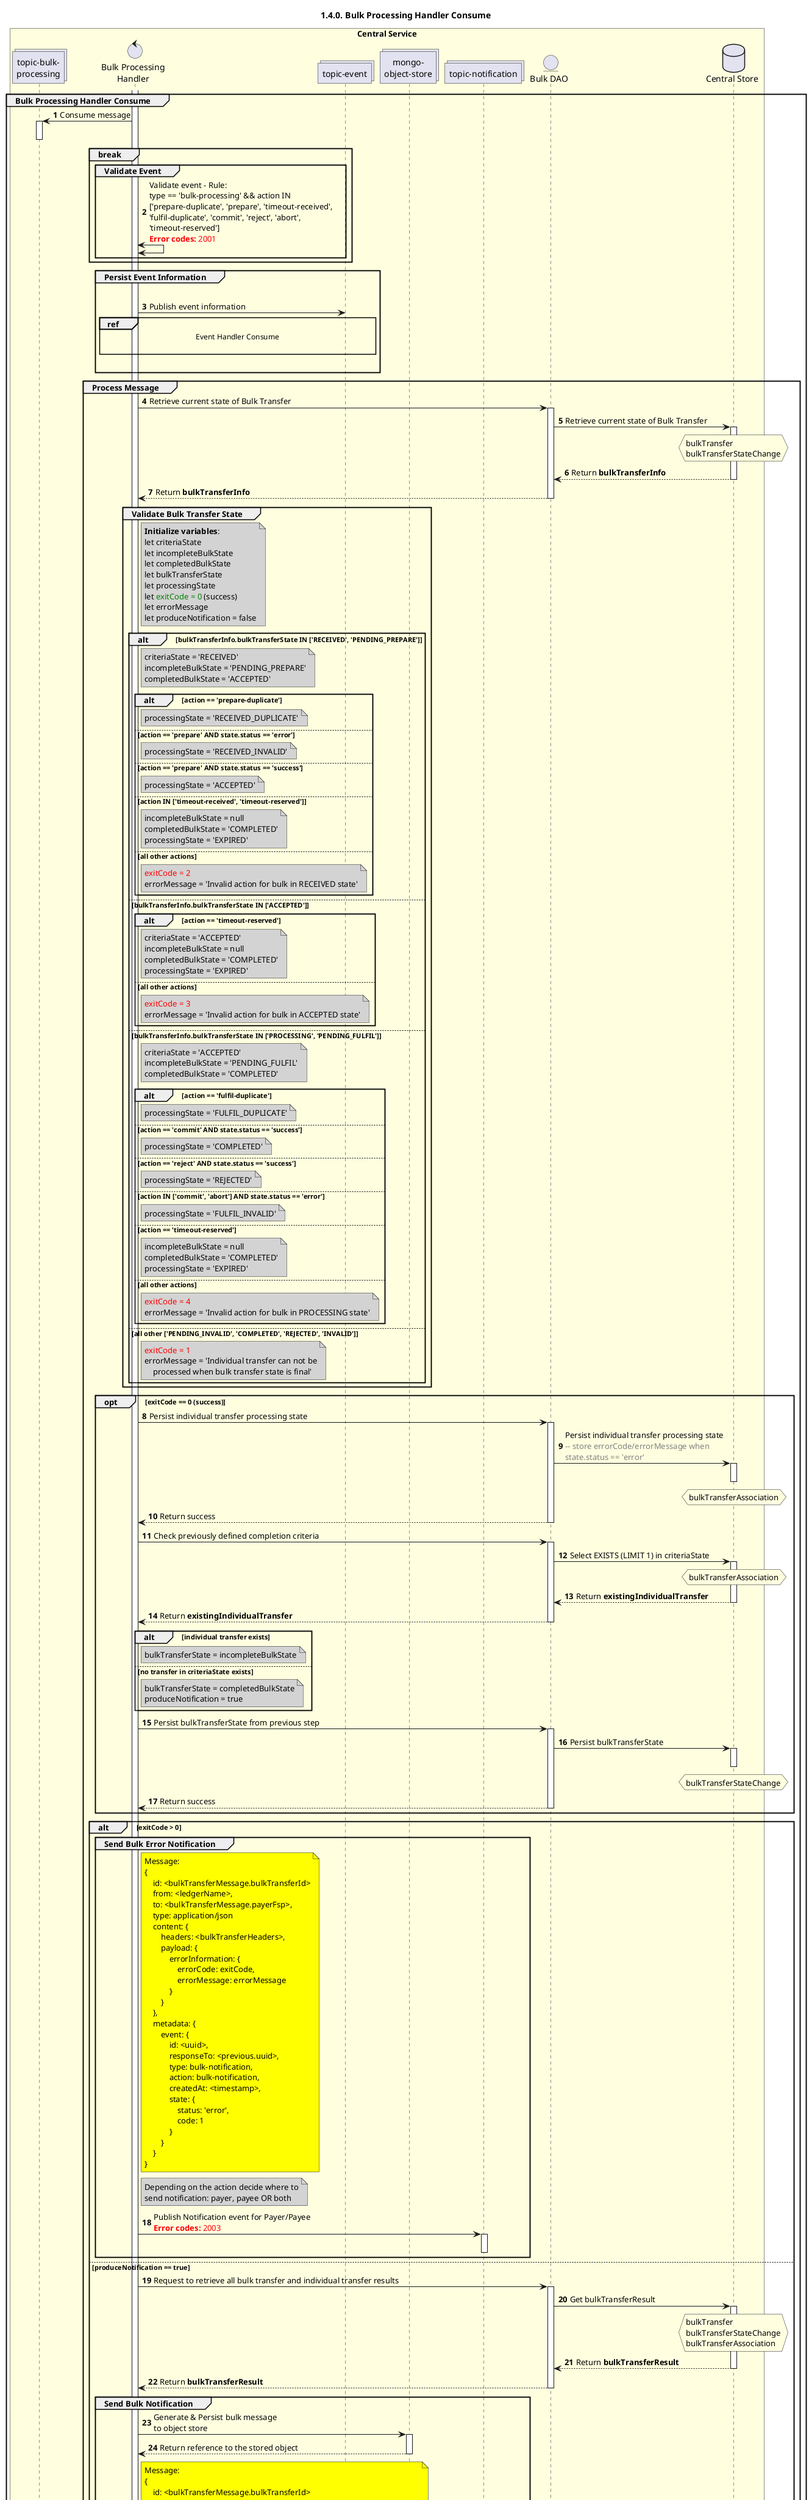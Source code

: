 /'*****
 License
 --------------
 Copyright © 2017 Bill & Melinda Gates Foundation
 The Mojaloop files are made available by the Bill & Melinda Gates Foundation under the Apache License, Version 2.0 (the "License") and you may not use these files except in compliance with the License. You may obtain a copy of the License at
 http://www.apache.org/licenses/LICENSE-2.0
 Unless required by applicable law or agreed to in writing, the Mojaloop files are distributed on an "AS IS" BASIS, WITHOUT WARRANTIES OR CONDITIONS OF ANY KIND, either express or implied. See the License for the specific language governing permissions and limitations under the License.
 Contributors
 --------------
 This is the official list of the Mojaloop project contributors for this file.
 Names of the original copyright holders (individuals or organizations)
 should be listed with a '*' in the first column. People who have
 contributed from an organization can be listed under the organization
 that actually holds the copyright for their contributions (see the
 Gates Foundation organization for an example). Those individuals should have
 their names indented and be marked with a '-'. Email address can be added
 optionally within square brackets <email>.
 * Gates Foundation
 - Name Surname <name.surname@gatesfoundation.com>

 * Georgi Georgiev <georgi.georgiev@modusbox.com>
 --------------
 ******'/

@startuml
' declare title
title 1.4.0. Bulk Processing Handler Consume

autonumber

/'*****
  Diagram notes
  --------------
  RECEIVED/RECEIVED
  from: prepare-handler , action: prepare-duplicate/success, result: PENDING_PREPARE/ACCEPTED & RECEIVED_DUPLICATE
  from: prepare-handler , action: prepare-duplicate/error  , result: PENDING_PREPARE/ACCEPTED & RECEIVED_DUPLICATE
  from: prepare-handler , action: prepare/error            , result: PENDING_PREPARE/ACCEPTED & RECEIVED_INVALID
  from: position-handler, action: prepare/error            , result: PENDING_PREPARE/ACCEPTED & RECEIVED_INVALID
  from: position-handler, action: prepare/success          , result: PENDING_PREPARE/ACCEPTED & ACCEPTED
  from: timeout-handler , action: timeout-received/error   , result: unchanged/COMPLETED      & EXPIRED
  --------------
  ACCEPTED/ACCEPTED
  from: position-handler, action: timeout-reserved/error   , result: unchanged/COMPLETED      & EXPIRED
  --------------
  PROCESSING/ACCEPTED
  from: fulfil-handler  , action: fulfil-duplicate/success , result: PENDING_FULFIL/COMPLETED & FULFIL_DUPLICATE
  from: fulfil-handler  , action: fulfil-duplicate/error   , result: PENDING_FULFIL/COMPLETED & FULFIL_DUPLICATE
  from: position-handler, action: commit/success           , result: PENDING_FULFIL/COMPLETED & COMPLETED
  from: position-handler, action: reject/success           , result: PENDING_FULFIL/COMPLETED & REJECTED
  from: position-handler, action: abort/error              , result: PENDING_FULFIL/COMPLETED & FULFIL_INVALID
  from: fulfil-handler  , action: commit/error             , result: PENDING_FULFIL/COMPLETED & FULFIL_INVALID
  from: position-handler, action: timeout-reserved/error   , result: unchanged/COMPLETED      & EXPIRED
  --------------
  COMPLETED/EXPIRED
  --------------
  ******'/

' Actor Keys:
'   boundary - APIs/Interfaces, etc
'   collections - Kafka Topics
'   control - Kafka Consumers
'   entity - Database Access Objects
'   database - Database Persistance Store

' declare actors
collections "topic-bulk-\nprocessing" as TOPIC_BULK_PROCESSING
control "Bulk Processing\nHandler" as BULK_PROC_HANDLER
collections "topic-event" as TOPIC_EVENTS
collections "mongo-\nobject-store" as OBJECT_STORE
collections "topic-notification" as TOPIC_NOTIFICATION
entity "Bulk DAO" as BULK_DAO
database "Central Store" as DB

box "Central Service" #LightYellow
    participant TOPIC_BULK_PROCESSING
    participant BULK_PROC_HANDLER
    participant TOPIC_EVENTS
    participant OBJECT_STORE
    participant TOPIC_NOTIFICATION
    participant BULK_DAO
    participant DB
end box

' start flow
activate BULK_PROC_HANDLER
group Bulk Processing Handler Consume
    TOPIC_BULK_PROCESSING <- BULK_PROC_HANDLER: Consume message
    activate TOPIC_BULK_PROCESSING
    deactivate TOPIC_BULK_PROCESSING

    break
        group Validate Event
            BULK_PROC_HANDLER <-> BULK_PROC_HANDLER: Validate event - Rule:\ntype == 'bulk-processing' && action IN\n['prepare-duplicate', 'prepare', 'timeout-received',\n'fulfil-duplicate', 'commit', 'reject', 'abort',\n'timeout-reserved']\n<color #FF0000><b>Error codes:</b> 2001</color>
        end
    end

    group Persist Event Information
        |||
        BULK_PROC_HANDLER -> TOPIC_EVENTS: Publish event information
        ref over BULK_PROC_HANDLER, TOPIC_EVENTS:  Event Handler Consume\n
        |||
    end

    group Process Message
        BULK_PROC_HANDLER -> BULK_DAO: Retrieve current state of Bulk Transfer
        activate BULK_DAO
        BULK_DAO -> DB: Retrieve current state of Bulk Transfer
        activate DB
        hnote over DB #lightyellow
            bulkTransfer
            bulkTransferStateChange
        end note
        BULK_DAO <-- DB: Return **bulkTransferInfo**
        deactivate DB
        BULK_PROC_HANDLER <-- BULK_DAO: Return **bulkTransferInfo**
        deactivate BULK_DAO

        group Validate Bulk Transfer State
            note right of BULK_PROC_HANDLER #lightgrey
                **Initialize variables**:
                let criteriaState
                let incompleteBulkState
                let completedBulkState
                let bulkTransferState
                let processingState
                let <color #green>exitCode = 0</color> (success)
                let errorMessage
                let produceNotification = false
            end note
            alt bulkTransferInfo.bulkTransferState IN ['RECEIVED', 'PENDING_PREPARE']
                note right of BULK_PROC_HANDLER #lightgrey
                    criteriaState = 'RECEIVED'
                    incompleteBulkState = 'PENDING_PREPARE'
                    completedBulkState = 'ACCEPTED'
                end note
                alt action == 'prepare-duplicate'
                    note right of BULK_PROC_HANDLER #lightgrey
                        processingState = 'RECEIVED_DUPLICATE'
                    end note
                else action == 'prepare' AND state.status == 'error'
                    note right of BULK_PROC_HANDLER #lightgrey
                        processingState = 'RECEIVED_INVALID'
                    end note
                else action == 'prepare' AND state.status == 'success'
                    note right of BULK_PROC_HANDLER #lightgrey
                        processingState = 'ACCEPTED'
                    end note
                else action IN ['timeout-received', 'timeout-reserved']
                    note right of BULK_PROC_HANDLER #lightgrey
                        incompleteBulkState = null
                        completedBulkState = 'COMPLETED'
                        processingState = 'EXPIRED'
                    end note
                else all other actions
                    note right of BULK_PROC_HANDLER #lightgrey
                        <color #red>exitCode = 2</color>
                        errorMessage = 'Invalid action for bulk in RECEIVED state'
                    end note
                end
            else bulkTransferInfo.bulkTransferState IN ['ACCEPTED']
                alt action == 'timeout-reserved'
                    note right of BULK_PROC_HANDLER #lightgrey
                        criteriaState = 'ACCEPTED'
                        incompleteBulkState = null
                        completedBulkState = 'COMPLETED'
                        processingState = 'EXPIRED'
                    end note
                else all other actions
                    note right of BULK_PROC_HANDLER #lightgrey
                        <color #red>exitCode = 3</color>
                        errorMessage = 'Invalid action for bulk in ACCEPTED state'
                    end note
                end
            else bulkTransferInfo.bulkTransferState IN ['PROCESSING', 'PENDING_FULFIL']
                note right of BULK_PROC_HANDLER #lightgrey
                    criteriaState = 'ACCEPTED'
                    incompleteBulkState = 'PENDING_FULFIL'
                    completedBulkState = 'COMPLETED'
                end note
                alt action == 'fulfil-duplicate'
                    note right of BULK_PROC_HANDLER #lightgrey
                        processingState = 'FULFIL_DUPLICATE'
                    end note
                else action == 'commit' AND state.status == 'success'
                    note right of BULK_PROC_HANDLER #lightgrey
                        processingState = 'COMPLETED'
                    end note
                else action == 'reject' AND state.status == 'success'
                    note right of BULK_PROC_HANDLER #lightgrey
                        processingState = 'REJECTED'
                    end note
                else action IN ['commit', 'abort'] AND state.status == 'error'
                    note right of BULK_PROC_HANDLER #lightgrey
                        processingState = 'FULFIL_INVALID'
                    end note
                else action == 'timeout-reserved'
                    note right of BULK_PROC_HANDLER #lightgrey
                        incompleteBulkState = null
                        completedBulkState = 'COMPLETED'
                        processingState = 'EXPIRED'
                    end note
                else all other actions
                    note right of BULK_PROC_HANDLER #lightgrey
                        <color #red>exitCode = 4</color>
                        errorMessage = 'Invalid action for bulk in PROCESSING state'
                    end note
                end
            else all other ['PENDING_INVALID', 'COMPLETED', 'REJECTED', 'INVALID']
                note right of BULK_PROC_HANDLER #lightgrey
                    <color #red>exitCode = 1</color>
                    errorMessage = 'Individual transfer can not be
                        processed when bulk transfer state is final'
                end note
            end
        end

        opt exitCode == 0 (success)
            BULK_PROC_HANDLER -> BULK_DAO: Persist individual transfer processing state
            activate BULK_DAO
            BULK_DAO -> DB: Persist individual transfer processing state\n<color #gray>-- store errorCode/errorMessage when</color>\n<color #gray>state.status == 'error'</color>
            activate DB
            hnote over DB #lightyellow
                bulkTransferAssociation
            end note
            deactivate DB
            BULK_PROC_HANDLER <-- BULK_DAO: Return success
            deactivate BULK_DAO

            BULK_PROC_HANDLER -> BULK_DAO: Check previously defined completion criteria
            activate BULK_DAO
            BULK_DAO -> DB: Select EXISTS (LIMIT 1) in criteriaState
            activate DB
            hnote over DB #lightyellow
                bulkTransferAssociation
            end note
            BULK_DAO <-- DB: Return **existingIndividualTransfer**
            deactivate DB
            BULK_PROC_HANDLER <-- BULK_DAO: Return **existingIndividualTransfer**
            deactivate BULK_DAO

            alt individual transfer exists
                note right of BULK_PROC_HANDLER #lightgrey
                    bulkTransferState = incompleteBulkState
                end note
            else no transfer in criteriaState exists
                note right of BULK_PROC_HANDLER #lightgrey
                    bulkTransferState = completedBulkState
                    produceNotification = true
                end note
            end

            BULK_PROC_HANDLER -> BULK_DAO: Persist bulkTransferState from previous step
            activate BULK_DAO
            BULK_DAO -> DB: Persist bulkTransferState
            activate DB
            deactivate DB
            hnote over DB #lightyellow
                bulkTransferStateChange
            end note
            BULK_PROC_HANDLER <-- BULK_DAO: Return success
            deactivate BULK_DAO
        end


        alt exitCode > 0
            group Send Bulk Error Notification
                note right of BULK_PROC_HANDLER #yellow
                    Message:
                    {
                        id: <bulkTransferMessage.bulkTransferId>
                        from: <ledgerName>,
                        to: <bulkTransferMessage.payerFsp>,
                        type: application/json
                        content: {
                            headers: <bulkTransferHeaders>,
                            payload: {
                                errorInformation: {
                                    errorCode: exitCode,
                                    errorMessage: errorMessage
                                }
                            }
                        },
                        metadata: {
                            event: {
                                id: <uuid>,
                                responseTo: <previous.uuid>,
                                type: bulk-notification,
                                action: bulk-notification,
                                createdAt: <timestamp>,
                                state: {
                                    status: 'error',
                                    code: 1
                                }
                            }
                        }
                    }
                end note
                note right of BULK_PROC_HANDLER #lightgrey
                    Depending on the action decide where to
                    send notification: payer, payee OR both
                end note
                BULK_PROC_HANDLER -> TOPIC_NOTIFICATION: Publish Notification event for Payer/Payee\n<color #FF0000><b>Error codes:</b> 2003</color>
                activate TOPIC_NOTIFICATION
                deactivate TOPIC_NOTIFICATION
            end
        else produceNotification == true
            BULK_PROC_HANDLER -> BULK_DAO: Request to retrieve all bulk transfer and individual transfer results
            activate BULK_DAO
            BULK_DAO -> DB: Get bulkTransferResult
            activate DB
            hnote over DB #lightyellow
                bulkTransfer
                bulkTransferStateChange
                bulkTransferAssociation
            end note
            BULK_DAO <-- DB: Return **bulkTransferResult**
            deactivate DB
            BULK_PROC_HANDLER <-- BULK_DAO: Return **bulkTransferResult**
            deactivate BULK_DAO

            group Send Bulk Notification
                BULK_PROC_HANDLER -> OBJECT_STORE: Generate & Persist bulk message\nto object store
                activate OBJECT_STORE
                OBJECT_STORE --> BULK_PROC_HANDLER: Return reference to the stored object
                deactivate OBJECT_STORE
                note right of BULK_PROC_HANDLER #yellow
                    Message:
                    {
                        id: <bulkTransferMessage.bulkTransferId>
                        from: <ledgerName>,
                        to: <bulkTransferMessage.payerFsp>,
                        type: application/json
                        content: {
                            headers: <bulkTransferHeaders>,
                            payload: {
                                objstore: {
                                        transactionid: <bulkTransferId>
                                        referenceid: <bulkTransferMessage_ObjectStoreReference_ID>
                                }
                            }
                        },
                        metadata: {
                            event: {
                                id: <uuid>,
                                responseTo: <previous.uuid>,
                                type: bulk-notification,
                                action: bulk-notification,
                                createdAt: <timestamp>,
                                state: {
                                    status: state.status,
                                    code: state.code
                                }
                            }
                        }
                    }
                end note
                note right of BULK_PROC_HANDLER #lightgrey
                    Depending on the action decide where to
                    send notification: payer, payee OR both
                end note
                BULK_PROC_HANDLER -> TOPIC_NOTIFICATION: Publish Notification event for Payer/Payee\n<color #FF0000><b>Error codes:</b> 2003</color>
                activate TOPIC_NOTIFICATION
                deactivate TOPIC_NOTIFICATION
            end
        else exitCode == 0 && produceNotification == false
            note right of BULK_PROC_HANDLER #lightgrey
                Do nothing (await next individual transfer)
            end note
        end
    end
end
deactivate BULK_PROC_HANDLER
@enduml
